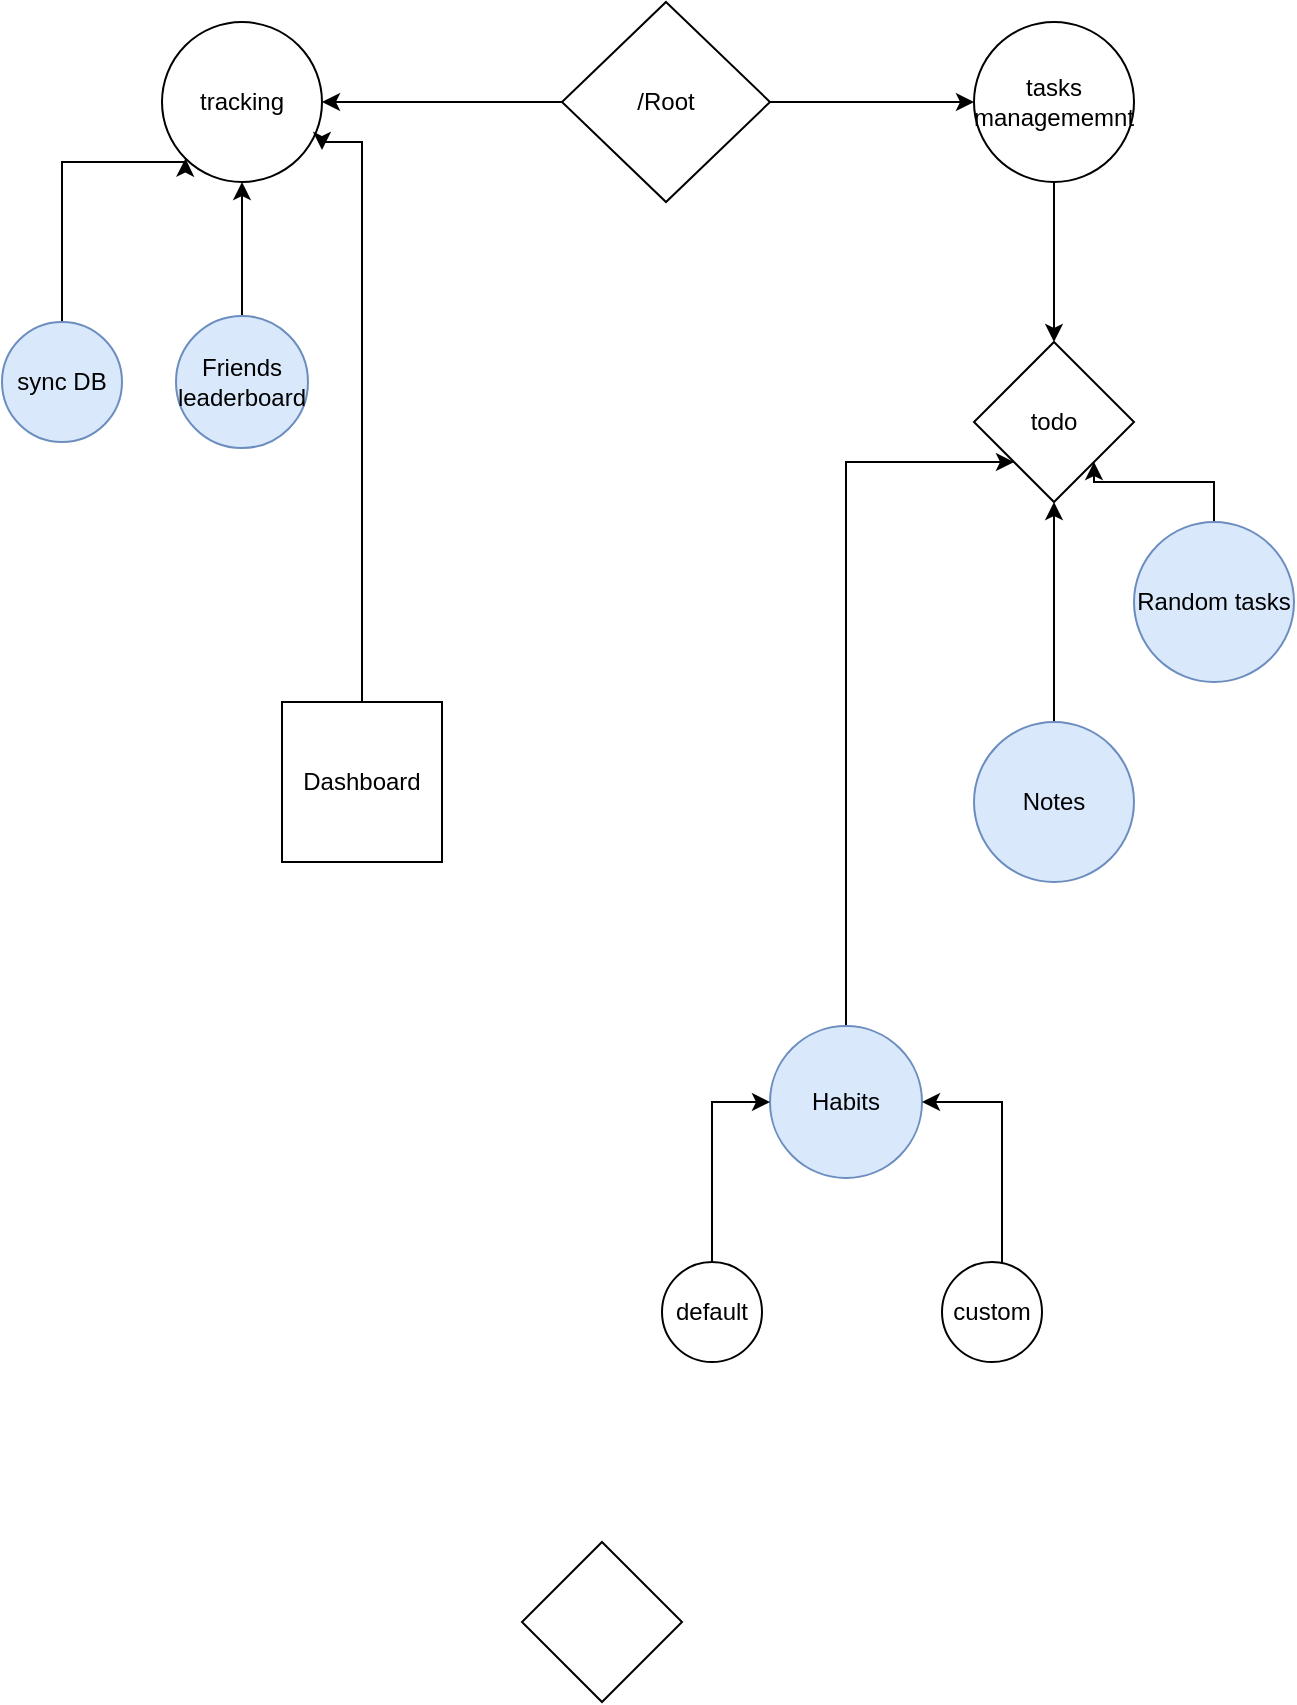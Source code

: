 <mxfile version="22.1.18" type="github">
  <diagram name="Page-1" id="NkRxC4FdzDh6AmyBv8tF">
    <mxGraphModel dx="880" dy="560" grid="1" gridSize="10" guides="1" tooltips="1" connect="1" arrows="1" fold="1" page="1" pageScale="1" pageWidth="827" pageHeight="1169" math="0" shadow="0">
      <root>
        <mxCell id="0" />
        <mxCell id="1" parent="0" />
        <mxCell id="a9drejQkcBF0e9Cmwrcf-2" value="" style="edgeStyle=orthogonalEdgeStyle;rounded=0;orthogonalLoop=1;jettySize=auto;html=1;" edge="1" parent="1" source="CKCP5HGzSkl7PJuh-u8w-1" target="a9drejQkcBF0e9Cmwrcf-1">
          <mxGeometry relative="1" as="geometry" />
        </mxCell>
        <mxCell id="a9drejQkcBF0e9Cmwrcf-18" style="edgeStyle=orthogonalEdgeStyle;rounded=0;orthogonalLoop=1;jettySize=auto;html=1;entryX=1;entryY=0.5;entryDx=0;entryDy=0;" edge="1" parent="1" source="CKCP5HGzSkl7PJuh-u8w-1" target="a9drejQkcBF0e9Cmwrcf-17">
          <mxGeometry relative="1" as="geometry" />
        </mxCell>
        <mxCell id="CKCP5HGzSkl7PJuh-u8w-1" value="/Root" style="rhombus;whiteSpace=wrap;html=1;" parent="1" vertex="1">
          <mxGeometry x="380" y="10" width="104" height="100" as="geometry" />
        </mxCell>
        <mxCell id="CKCP5HGzSkl7PJuh-u8w-2" style="edgeStyle=orthogonalEdgeStyle;rounded=0;orthogonalLoop=1;jettySize=auto;html=1;exitX=0.5;exitY=1;exitDx=0;exitDy=0;" parent="1" source="CKCP5HGzSkl7PJuh-u8w-1" target="CKCP5HGzSkl7PJuh-u8w-1" edge="1">
          <mxGeometry relative="1" as="geometry" />
        </mxCell>
        <mxCell id="a9drejQkcBF0e9Cmwrcf-4" value="" style="edgeStyle=orthogonalEdgeStyle;rounded=0;orthogonalLoop=1;jettySize=auto;html=1;" edge="1" parent="1" source="a9drejQkcBF0e9Cmwrcf-1" target="a9drejQkcBF0e9Cmwrcf-3">
          <mxGeometry relative="1" as="geometry" />
        </mxCell>
        <mxCell id="a9drejQkcBF0e9Cmwrcf-1" value="tasks managememnt" style="ellipse;whiteSpace=wrap;html=1;" vertex="1" parent="1">
          <mxGeometry x="586" y="20" width="80" height="80" as="geometry" />
        </mxCell>
        <mxCell id="a9drejQkcBF0e9Cmwrcf-3" value="todo" style="rhombus;whiteSpace=wrap;html=1;" vertex="1" parent="1">
          <mxGeometry x="586" y="180" width="80" height="80" as="geometry" />
        </mxCell>
        <mxCell id="a9drejQkcBF0e9Cmwrcf-14" style="edgeStyle=orthogonalEdgeStyle;rounded=0;orthogonalLoop=1;jettySize=auto;html=1;entryX=1;entryY=1;entryDx=0;entryDy=0;" edge="1" parent="1" source="a9drejQkcBF0e9Cmwrcf-8" target="a9drejQkcBF0e9Cmwrcf-3">
          <mxGeometry relative="1" as="geometry" />
        </mxCell>
        <mxCell id="a9drejQkcBF0e9Cmwrcf-8" value="Random tasks" style="ellipse;whiteSpace=wrap;html=1;aspect=fixed;fillColor=#dae8fc;strokeColor=#6c8ebf;" vertex="1" parent="1">
          <mxGeometry x="666" y="270" width="80" height="80" as="geometry" />
        </mxCell>
        <mxCell id="a9drejQkcBF0e9Cmwrcf-13" style="edgeStyle=orthogonalEdgeStyle;rounded=0;orthogonalLoop=1;jettySize=auto;html=1;entryX=0;entryY=1;entryDx=0;entryDy=0;" edge="1" parent="1" source="a9drejQkcBF0e9Cmwrcf-9" target="a9drejQkcBF0e9Cmwrcf-3">
          <mxGeometry relative="1" as="geometry">
            <Array as="points">
              <mxPoint x="522" y="240" />
            </Array>
          </mxGeometry>
        </mxCell>
        <mxCell id="a9drejQkcBF0e9Cmwrcf-9" value="Habits" style="ellipse;whiteSpace=wrap;html=1;aspect=fixed;fillColor=#dae8fc;strokeColor=#6c8ebf;" vertex="1" parent="1">
          <mxGeometry x="484" y="522" width="76" height="76" as="geometry" />
        </mxCell>
        <mxCell id="a9drejQkcBF0e9Cmwrcf-16" style="edgeStyle=orthogonalEdgeStyle;rounded=0;orthogonalLoop=1;jettySize=auto;html=1;entryX=0.5;entryY=1;entryDx=0;entryDy=0;" edge="1" parent="1" source="a9drejQkcBF0e9Cmwrcf-15" target="a9drejQkcBF0e9Cmwrcf-3">
          <mxGeometry relative="1" as="geometry" />
        </mxCell>
        <mxCell id="a9drejQkcBF0e9Cmwrcf-15" value="Notes" style="ellipse;whiteSpace=wrap;html=1;aspect=fixed;fillColor=#dae8fc;strokeColor=#6c8ebf;" vertex="1" parent="1">
          <mxGeometry x="586" y="370" width="80" height="80" as="geometry" />
        </mxCell>
        <mxCell id="a9drejQkcBF0e9Cmwrcf-17" value="tracking" style="ellipse;whiteSpace=wrap;html=1;" vertex="1" parent="1">
          <mxGeometry x="180" y="20" width="80" height="80" as="geometry" />
        </mxCell>
        <mxCell id="a9drejQkcBF0e9Cmwrcf-23" style="edgeStyle=orthogonalEdgeStyle;rounded=0;orthogonalLoop=1;jettySize=auto;html=1;entryX=0.5;entryY=1;entryDx=0;entryDy=0;" edge="1" parent="1" source="a9drejQkcBF0e9Cmwrcf-20" target="a9drejQkcBF0e9Cmwrcf-17">
          <mxGeometry relative="1" as="geometry" />
        </mxCell>
        <mxCell id="a9drejQkcBF0e9Cmwrcf-20" value="Friends leaderboard" style="ellipse;whiteSpace=wrap;html=1;aspect=fixed;fillColor=#dae8fc;strokeColor=#6c8ebf;" vertex="1" parent="1">
          <mxGeometry x="187" y="167" width="66" height="66" as="geometry" />
        </mxCell>
        <mxCell id="a9drejQkcBF0e9Cmwrcf-22" style="edgeStyle=orthogonalEdgeStyle;rounded=0;orthogonalLoop=1;jettySize=auto;html=1;exitX=0.5;exitY=0;exitDx=0;exitDy=0;entryX=0;entryY=1;entryDx=0;entryDy=0;" edge="1" parent="1" source="a9drejQkcBF0e9Cmwrcf-21" target="a9drejQkcBF0e9Cmwrcf-17">
          <mxGeometry relative="1" as="geometry">
            <mxPoint x="180" y="80" as="targetPoint" />
            <Array as="points">
              <mxPoint x="130" y="90" />
              <mxPoint x="192" y="90" />
            </Array>
          </mxGeometry>
        </mxCell>
        <mxCell id="a9drejQkcBF0e9Cmwrcf-21" value="sync DB" style="ellipse;whiteSpace=wrap;html=1;aspect=fixed;fillColor=#dae8fc;strokeColor=#6c8ebf;" vertex="1" parent="1">
          <mxGeometry x="100" y="170" width="60" height="60" as="geometry" />
        </mxCell>
        <mxCell id="a9drejQkcBF0e9Cmwrcf-26" style="edgeStyle=orthogonalEdgeStyle;rounded=0;orthogonalLoop=1;jettySize=auto;html=1;entryX=1;entryY=0.8;entryDx=0;entryDy=0;entryPerimeter=0;" edge="1" parent="1" source="a9drejQkcBF0e9Cmwrcf-25" target="a9drejQkcBF0e9Cmwrcf-17">
          <mxGeometry relative="1" as="geometry">
            <mxPoint x="300" y="490" as="targetPoint" />
            <Array as="points">
              <mxPoint x="280" y="80" />
              <mxPoint x="260" y="80" />
            </Array>
          </mxGeometry>
        </mxCell>
        <mxCell id="a9drejQkcBF0e9Cmwrcf-25" value="Dashboard" style="whiteSpace=wrap;html=1;aspect=fixed;" vertex="1" parent="1">
          <mxGeometry x="240" y="360" width="80" height="80" as="geometry" />
        </mxCell>
        <mxCell id="a9drejQkcBF0e9Cmwrcf-32" style="edgeStyle=orthogonalEdgeStyle;rounded=0;orthogonalLoop=1;jettySize=auto;html=1;exitX=0.5;exitY=0;exitDx=0;exitDy=0;entryX=0;entryY=0.5;entryDx=0;entryDy=0;" edge="1" parent="1" source="a9drejQkcBF0e9Cmwrcf-30" target="a9drejQkcBF0e9Cmwrcf-9">
          <mxGeometry relative="1" as="geometry" />
        </mxCell>
        <mxCell id="a9drejQkcBF0e9Cmwrcf-30" value="default" style="ellipse;whiteSpace=wrap;html=1;aspect=fixed;" vertex="1" parent="1">
          <mxGeometry x="430" y="640" width="50" height="50" as="geometry" />
        </mxCell>
        <mxCell id="a9drejQkcBF0e9Cmwrcf-33" style="edgeStyle=orthogonalEdgeStyle;rounded=0;orthogonalLoop=1;jettySize=auto;html=1;entryX=1;entryY=0.5;entryDx=0;entryDy=0;" edge="1" parent="1" source="a9drejQkcBF0e9Cmwrcf-31" target="a9drejQkcBF0e9Cmwrcf-9">
          <mxGeometry relative="1" as="geometry">
            <Array as="points">
              <mxPoint x="600" y="560" />
            </Array>
          </mxGeometry>
        </mxCell>
        <mxCell id="a9drejQkcBF0e9Cmwrcf-31" value="custom" style="ellipse;whiteSpace=wrap;html=1;aspect=fixed;" vertex="1" parent="1">
          <mxGeometry x="570" y="640" width="50" height="50" as="geometry" />
        </mxCell>
        <mxCell id="a9drejQkcBF0e9Cmwrcf-34" value="" style="rhombus;whiteSpace=wrap;html=1;" vertex="1" parent="1">
          <mxGeometry x="360" y="780" width="80" height="80" as="geometry" />
        </mxCell>
      </root>
    </mxGraphModel>
  </diagram>
</mxfile>
